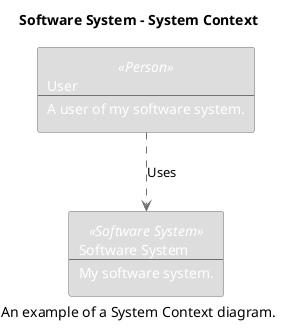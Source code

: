 @startuml(id=SystemContext)
scale max 2000x2000
title Software System - System Context
caption An example of a System Context diagram.

skinparam {
  shadowing false
  arrowColor #707070
  actorBorderColor #707070
  componentBorderColor #707070
  rectangleBorderColor #707070
  noteBackgroundColor #ffffff
  noteBorderColor #707070
  rectangleFontColor #ffffff
  rectangleStereotypeFontColor #ffffff
}
rectangle 2 <<Software System>> #dddddd [
  Software System
  --
  My software system.
]
rectangle 1 <<Person>> #dddddd [
  User
  --
  A user of my software system.
]
1 .[#707070].> 2 : Uses
@enduml
